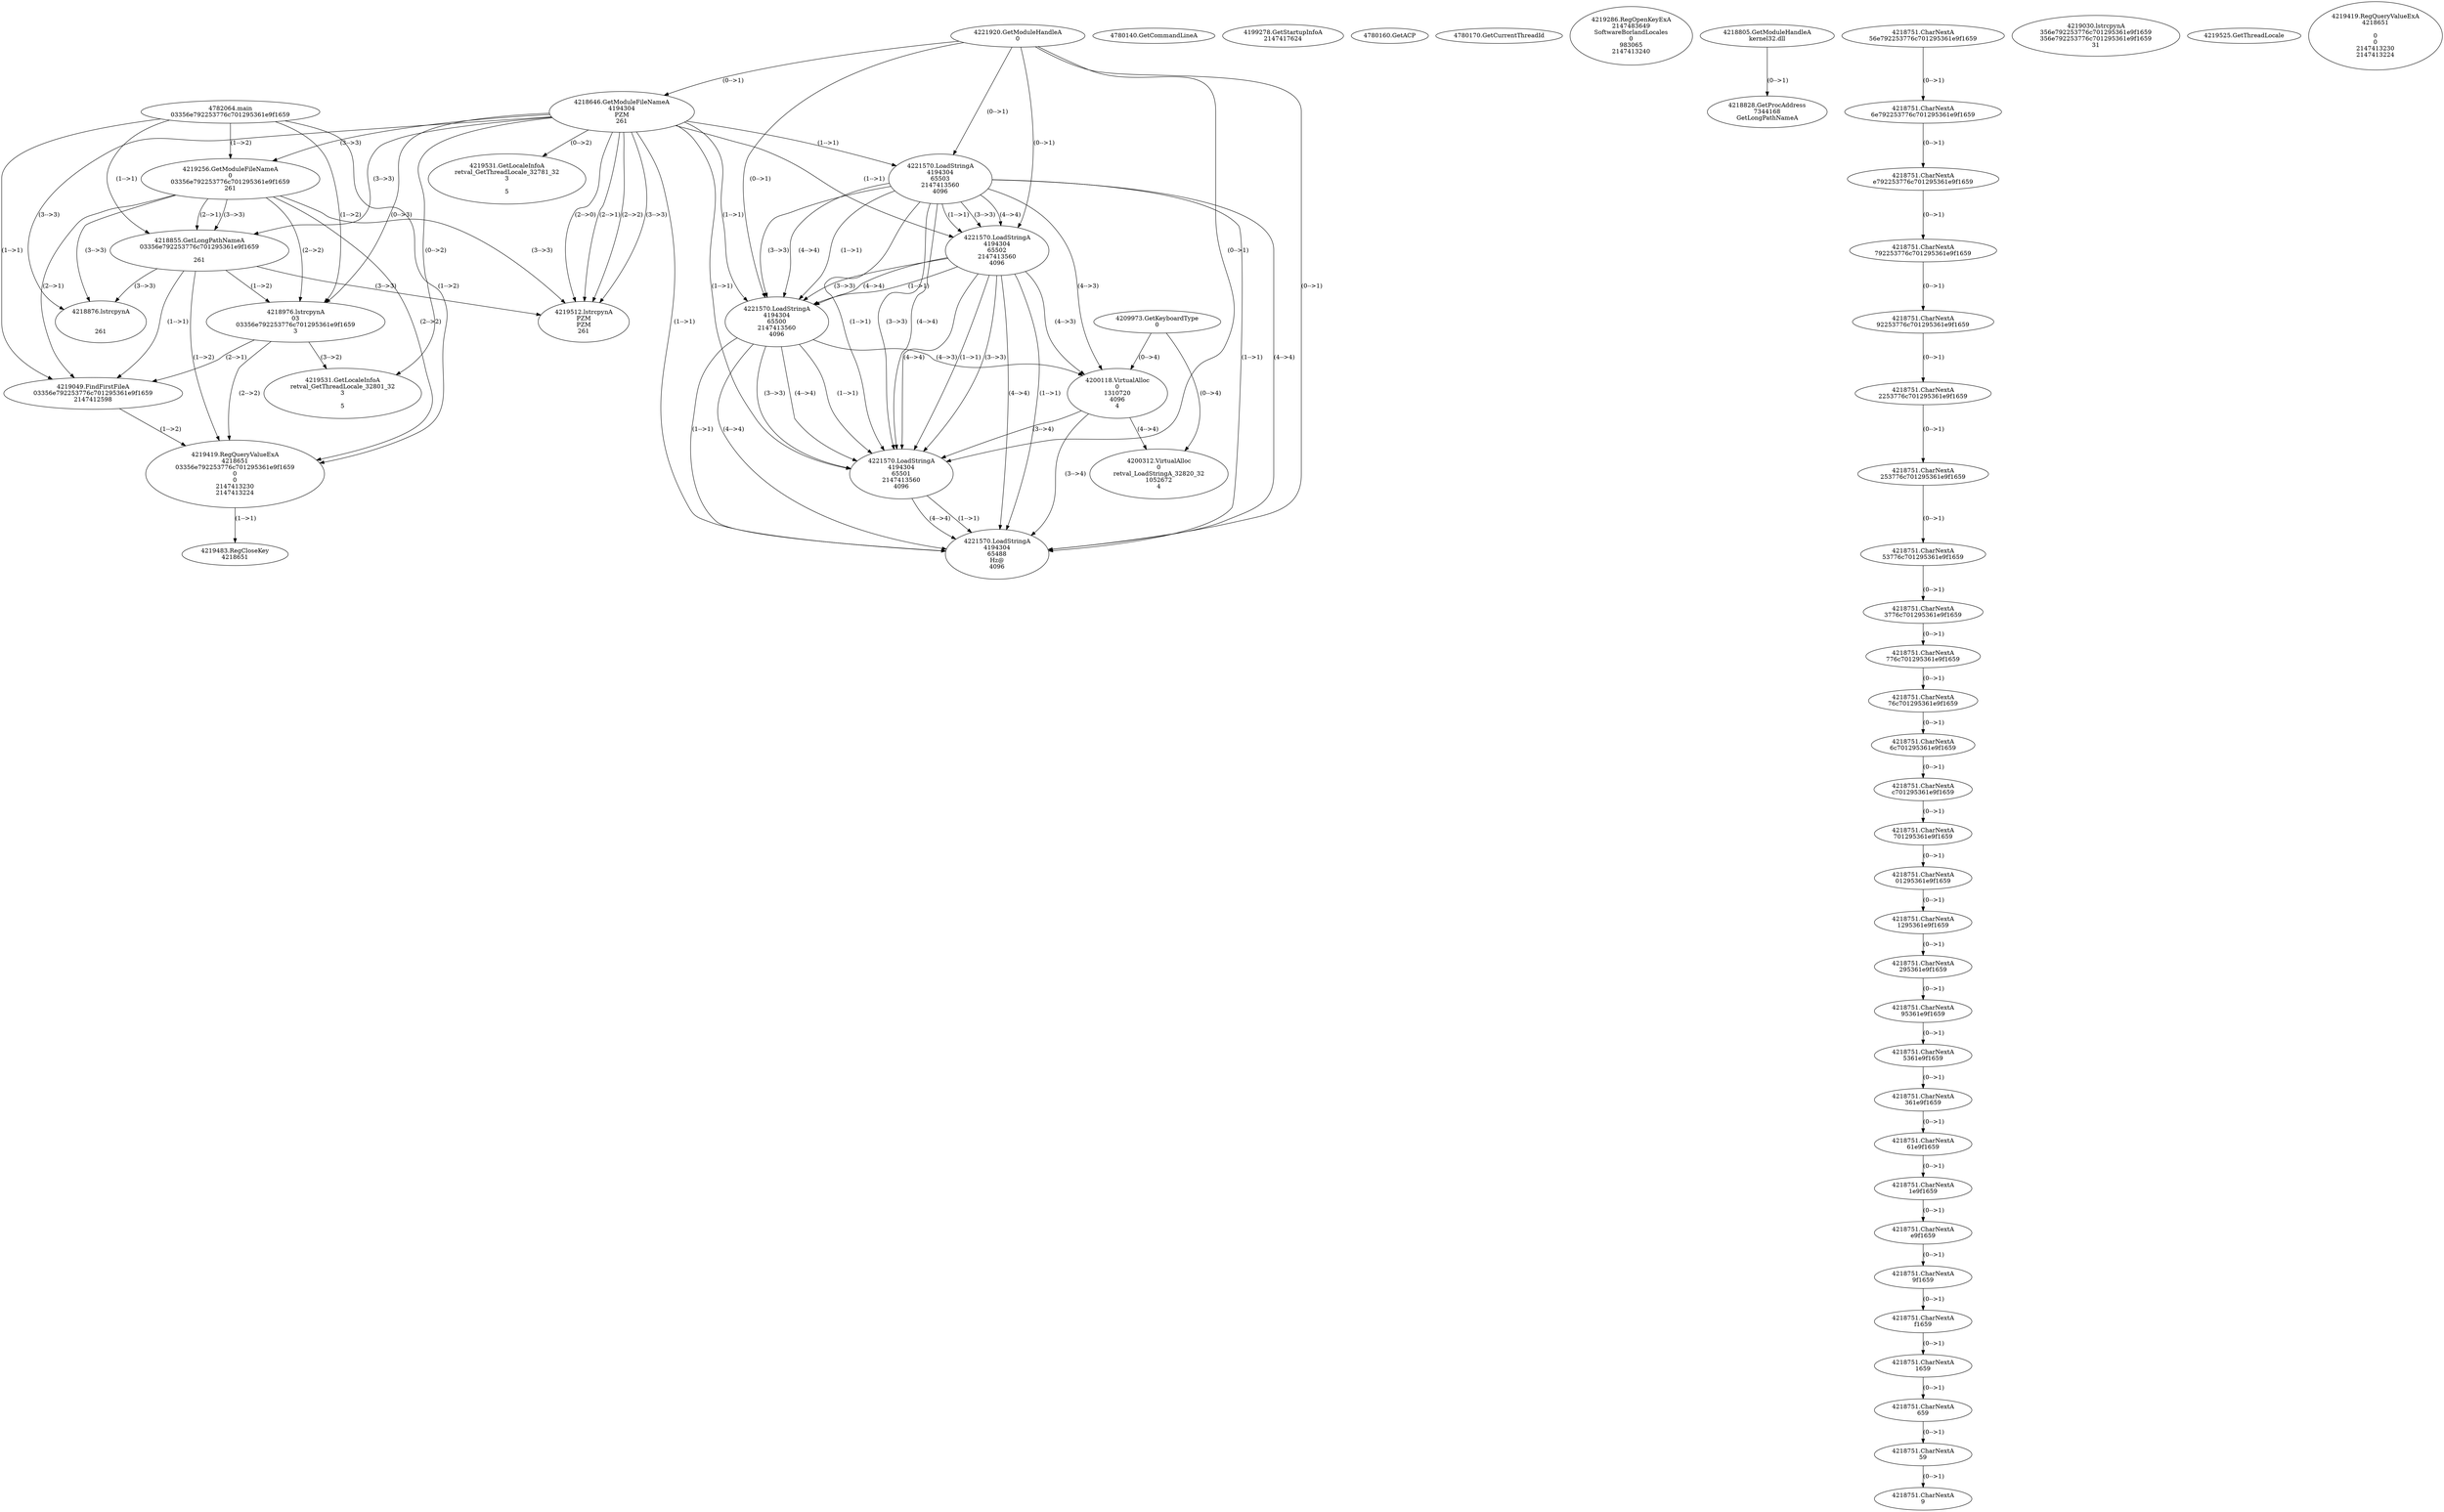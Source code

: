 // Global SCDG with merge call
digraph {
	0 [label="4782064.main
03356e792253776c701295361e9f1659"]
	1 [label="4221920.GetModuleHandleA
0"]
	2 [label="4209973.GetKeyboardType
0"]
	3 [label="4780140.GetCommandLineA
"]
	4 [label="4199278.GetStartupInfoA
2147417624"]
	5 [label="4780160.GetACP
"]
	6 [label="4780170.GetCurrentThreadId
"]
	7 [label="4218646.GetModuleFileNameA
4194304
PZM
261"]
	1 -> 7 [label="(0-->1)"]
	8 [label="4219256.GetModuleFileNameA
0
03356e792253776c701295361e9f1659
261"]
	0 -> 8 [label="(1-->2)"]
	7 -> 8 [label="(3-->3)"]
	9 [label="4219286.RegOpenKeyExA
2147483649
Software\Borland\Locales
0
983065
2147413240"]
	10 [label="4218805.GetModuleHandleA
kernel32.dll"]
	11 [label="4218828.GetProcAddress
7344168
GetLongPathNameA"]
	10 -> 11 [label="(0-->1)"]
	12 [label="4218855.GetLongPathNameA
03356e792253776c701295361e9f1659

261"]
	0 -> 12 [label="(1-->1)"]
	8 -> 12 [label="(2-->1)"]
	7 -> 12 [label="(3-->3)"]
	8 -> 12 [label="(3-->3)"]
	13 [label="4218976.lstrcpynA
03
03356e792253776c701295361e9f1659
3"]
	0 -> 13 [label="(1-->2)"]
	8 -> 13 [label="(2-->2)"]
	12 -> 13 [label="(1-->2)"]
	7 -> 13 [label="(0-->3)"]
	14 [label="4218751.CharNextA
56e792253776c701295361e9f1659"]
	15 [label="4218751.CharNextA
6e792253776c701295361e9f1659"]
	14 -> 15 [label="(0-->1)"]
	16 [label="4218751.CharNextA
e792253776c701295361e9f1659"]
	15 -> 16 [label="(0-->1)"]
	17 [label="4218751.CharNextA
792253776c701295361e9f1659"]
	16 -> 17 [label="(0-->1)"]
	18 [label="4218751.CharNextA
92253776c701295361e9f1659"]
	17 -> 18 [label="(0-->1)"]
	19 [label="4218751.CharNextA
2253776c701295361e9f1659"]
	18 -> 19 [label="(0-->1)"]
	20 [label="4218751.CharNextA
253776c701295361e9f1659"]
	19 -> 20 [label="(0-->1)"]
	21 [label="4218751.CharNextA
53776c701295361e9f1659"]
	20 -> 21 [label="(0-->1)"]
	22 [label="4218751.CharNextA
3776c701295361e9f1659"]
	21 -> 22 [label="(0-->1)"]
	23 [label="4218751.CharNextA
776c701295361e9f1659"]
	22 -> 23 [label="(0-->1)"]
	24 [label="4218751.CharNextA
76c701295361e9f1659"]
	23 -> 24 [label="(0-->1)"]
	25 [label="4218751.CharNextA
6c701295361e9f1659"]
	24 -> 25 [label="(0-->1)"]
	26 [label="4218751.CharNextA
c701295361e9f1659"]
	25 -> 26 [label="(0-->1)"]
	27 [label="4218751.CharNextA
701295361e9f1659"]
	26 -> 27 [label="(0-->1)"]
	28 [label="4218751.CharNextA
01295361e9f1659"]
	27 -> 28 [label="(0-->1)"]
	29 [label="4218751.CharNextA
1295361e9f1659"]
	28 -> 29 [label="(0-->1)"]
	30 [label="4218751.CharNextA
295361e9f1659"]
	29 -> 30 [label="(0-->1)"]
	31 [label="4218751.CharNextA
95361e9f1659"]
	30 -> 31 [label="(0-->1)"]
	32 [label="4218751.CharNextA
5361e9f1659"]
	31 -> 32 [label="(0-->1)"]
	33 [label="4218751.CharNextA
361e9f1659"]
	32 -> 33 [label="(0-->1)"]
	34 [label="4218751.CharNextA
61e9f1659"]
	33 -> 34 [label="(0-->1)"]
	35 [label="4218751.CharNextA
1e9f1659"]
	34 -> 35 [label="(0-->1)"]
	36 [label="4218751.CharNextA
e9f1659"]
	35 -> 36 [label="(0-->1)"]
	37 [label="4218751.CharNextA
9f1659"]
	36 -> 37 [label="(0-->1)"]
	38 [label="4218751.CharNextA
f1659"]
	37 -> 38 [label="(0-->1)"]
	39 [label="4218751.CharNextA
1659"]
	38 -> 39 [label="(0-->1)"]
	40 [label="4218751.CharNextA
659"]
	39 -> 40 [label="(0-->1)"]
	41 [label="4218751.CharNextA
59"]
	40 -> 41 [label="(0-->1)"]
	42 [label="4218751.CharNextA
9"]
	41 -> 42 [label="(0-->1)"]
	43 [label="4219030.lstrcpynA
356e792253776c701295361e9f1659
356e792253776c701295361e9f1659
31"]
	44 [label="4219049.FindFirstFileA
03356e792253776c701295361e9f1659
2147412598"]
	0 -> 44 [label="(1-->1)"]
	8 -> 44 [label="(2-->1)"]
	12 -> 44 [label="(1-->1)"]
	13 -> 44 [label="(2-->1)"]
	45 [label="4219419.RegQueryValueExA
4218651
03356e792253776c701295361e9f1659
0
0
2147413230
2147413224"]
	0 -> 45 [label="(1-->2)"]
	8 -> 45 [label="(2-->2)"]
	12 -> 45 [label="(1-->2)"]
	13 -> 45 [label="(2-->2)"]
	44 -> 45 [label="(1-->2)"]
	46 [label="4219483.RegCloseKey
4218651"]
	45 -> 46 [label="(1-->1)"]
	47 [label="4219512.lstrcpynA
PZM
PZM
261"]
	7 -> 47 [label="(2-->1)"]
	7 -> 47 [label="(2-->2)"]
	7 -> 47 [label="(3-->3)"]
	8 -> 47 [label="(3-->3)"]
	12 -> 47 [label="(3-->3)"]
	7 -> 47 [label="(2-->0)"]
	48 [label="4219525.GetThreadLocale
"]
	49 [label="4219531.GetLocaleInfoA
retval_GetThreadLocale_32801_32
3

5"]
	7 -> 49 [label="(0-->2)"]
	13 -> 49 [label="(3-->2)"]
	50 [label="4221570.LoadStringA
4194304
65503
2147413560
4096"]
	1 -> 50 [label="(0-->1)"]
	7 -> 50 [label="(1-->1)"]
	51 [label="4221570.LoadStringA
4194304
65502
2147413560
4096"]
	1 -> 51 [label="(0-->1)"]
	7 -> 51 [label="(1-->1)"]
	50 -> 51 [label="(1-->1)"]
	50 -> 51 [label="(3-->3)"]
	50 -> 51 [label="(4-->4)"]
	52 [label="4221570.LoadStringA
4194304
65500
2147413560
4096"]
	1 -> 52 [label="(0-->1)"]
	7 -> 52 [label="(1-->1)"]
	50 -> 52 [label="(1-->1)"]
	51 -> 52 [label="(1-->1)"]
	50 -> 52 [label="(3-->3)"]
	51 -> 52 [label="(3-->3)"]
	50 -> 52 [label="(4-->4)"]
	51 -> 52 [label="(4-->4)"]
	53 [label="4200118.VirtualAlloc
0
1310720
4096
4"]
	50 -> 53 [label="(4-->3)"]
	51 -> 53 [label="(4-->3)"]
	52 -> 53 [label="(4-->3)"]
	2 -> 53 [label="(0-->4)"]
	54 [label="4221570.LoadStringA
4194304
65501
2147413560
4096"]
	1 -> 54 [label="(0-->1)"]
	7 -> 54 [label="(1-->1)"]
	50 -> 54 [label="(1-->1)"]
	51 -> 54 [label="(1-->1)"]
	52 -> 54 [label="(1-->1)"]
	50 -> 54 [label="(3-->3)"]
	51 -> 54 [label="(3-->3)"]
	52 -> 54 [label="(3-->3)"]
	50 -> 54 [label="(4-->4)"]
	51 -> 54 [label="(4-->4)"]
	52 -> 54 [label="(4-->4)"]
	53 -> 54 [label="(3-->4)"]
	55 [label="4221570.LoadStringA
4194304
65488
Hz@
4096"]
	1 -> 55 [label="(0-->1)"]
	7 -> 55 [label="(1-->1)"]
	50 -> 55 [label="(1-->1)"]
	51 -> 55 [label="(1-->1)"]
	52 -> 55 [label="(1-->1)"]
	54 -> 55 [label="(1-->1)"]
	50 -> 55 [label="(4-->4)"]
	51 -> 55 [label="(4-->4)"]
	52 -> 55 [label="(4-->4)"]
	53 -> 55 [label="(3-->4)"]
	54 -> 55 [label="(4-->4)"]
	56 [label="4200312.VirtualAlloc
0
retval_LoadStringA_32820_32
1052672
4"]
	2 -> 56 [label="(0-->4)"]
	53 -> 56 [label="(4-->4)"]
	57 [label="4218876.lstrcpynA


261"]
	7 -> 57 [label="(3-->3)"]
	8 -> 57 [label="(3-->3)"]
	12 -> 57 [label="(3-->3)"]
	58 [label="4219419.RegQueryValueExA
4218651

0
0
2147413230
2147413224"]
	59 [label="4219531.GetLocaleInfoA
retval_GetThreadLocale_32781_32
3

5"]
	7 -> 59 [label="(0-->2)"]
}
